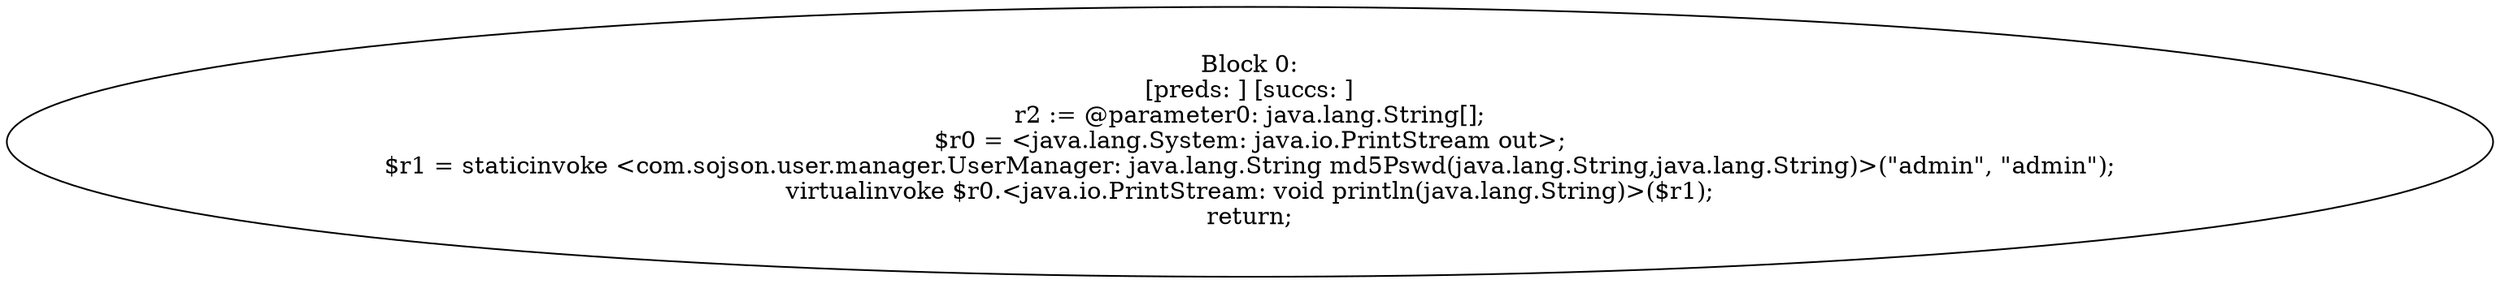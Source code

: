 digraph "unitGraph" {
    "Block 0:
[preds: ] [succs: ]
r2 := @parameter0: java.lang.String[];
$r0 = <java.lang.System: java.io.PrintStream out>;
$r1 = staticinvoke <com.sojson.user.manager.UserManager: java.lang.String md5Pswd(java.lang.String,java.lang.String)>(\"admin\", \"admin\");
virtualinvoke $r0.<java.io.PrintStream: void println(java.lang.String)>($r1);
return;
"
}
